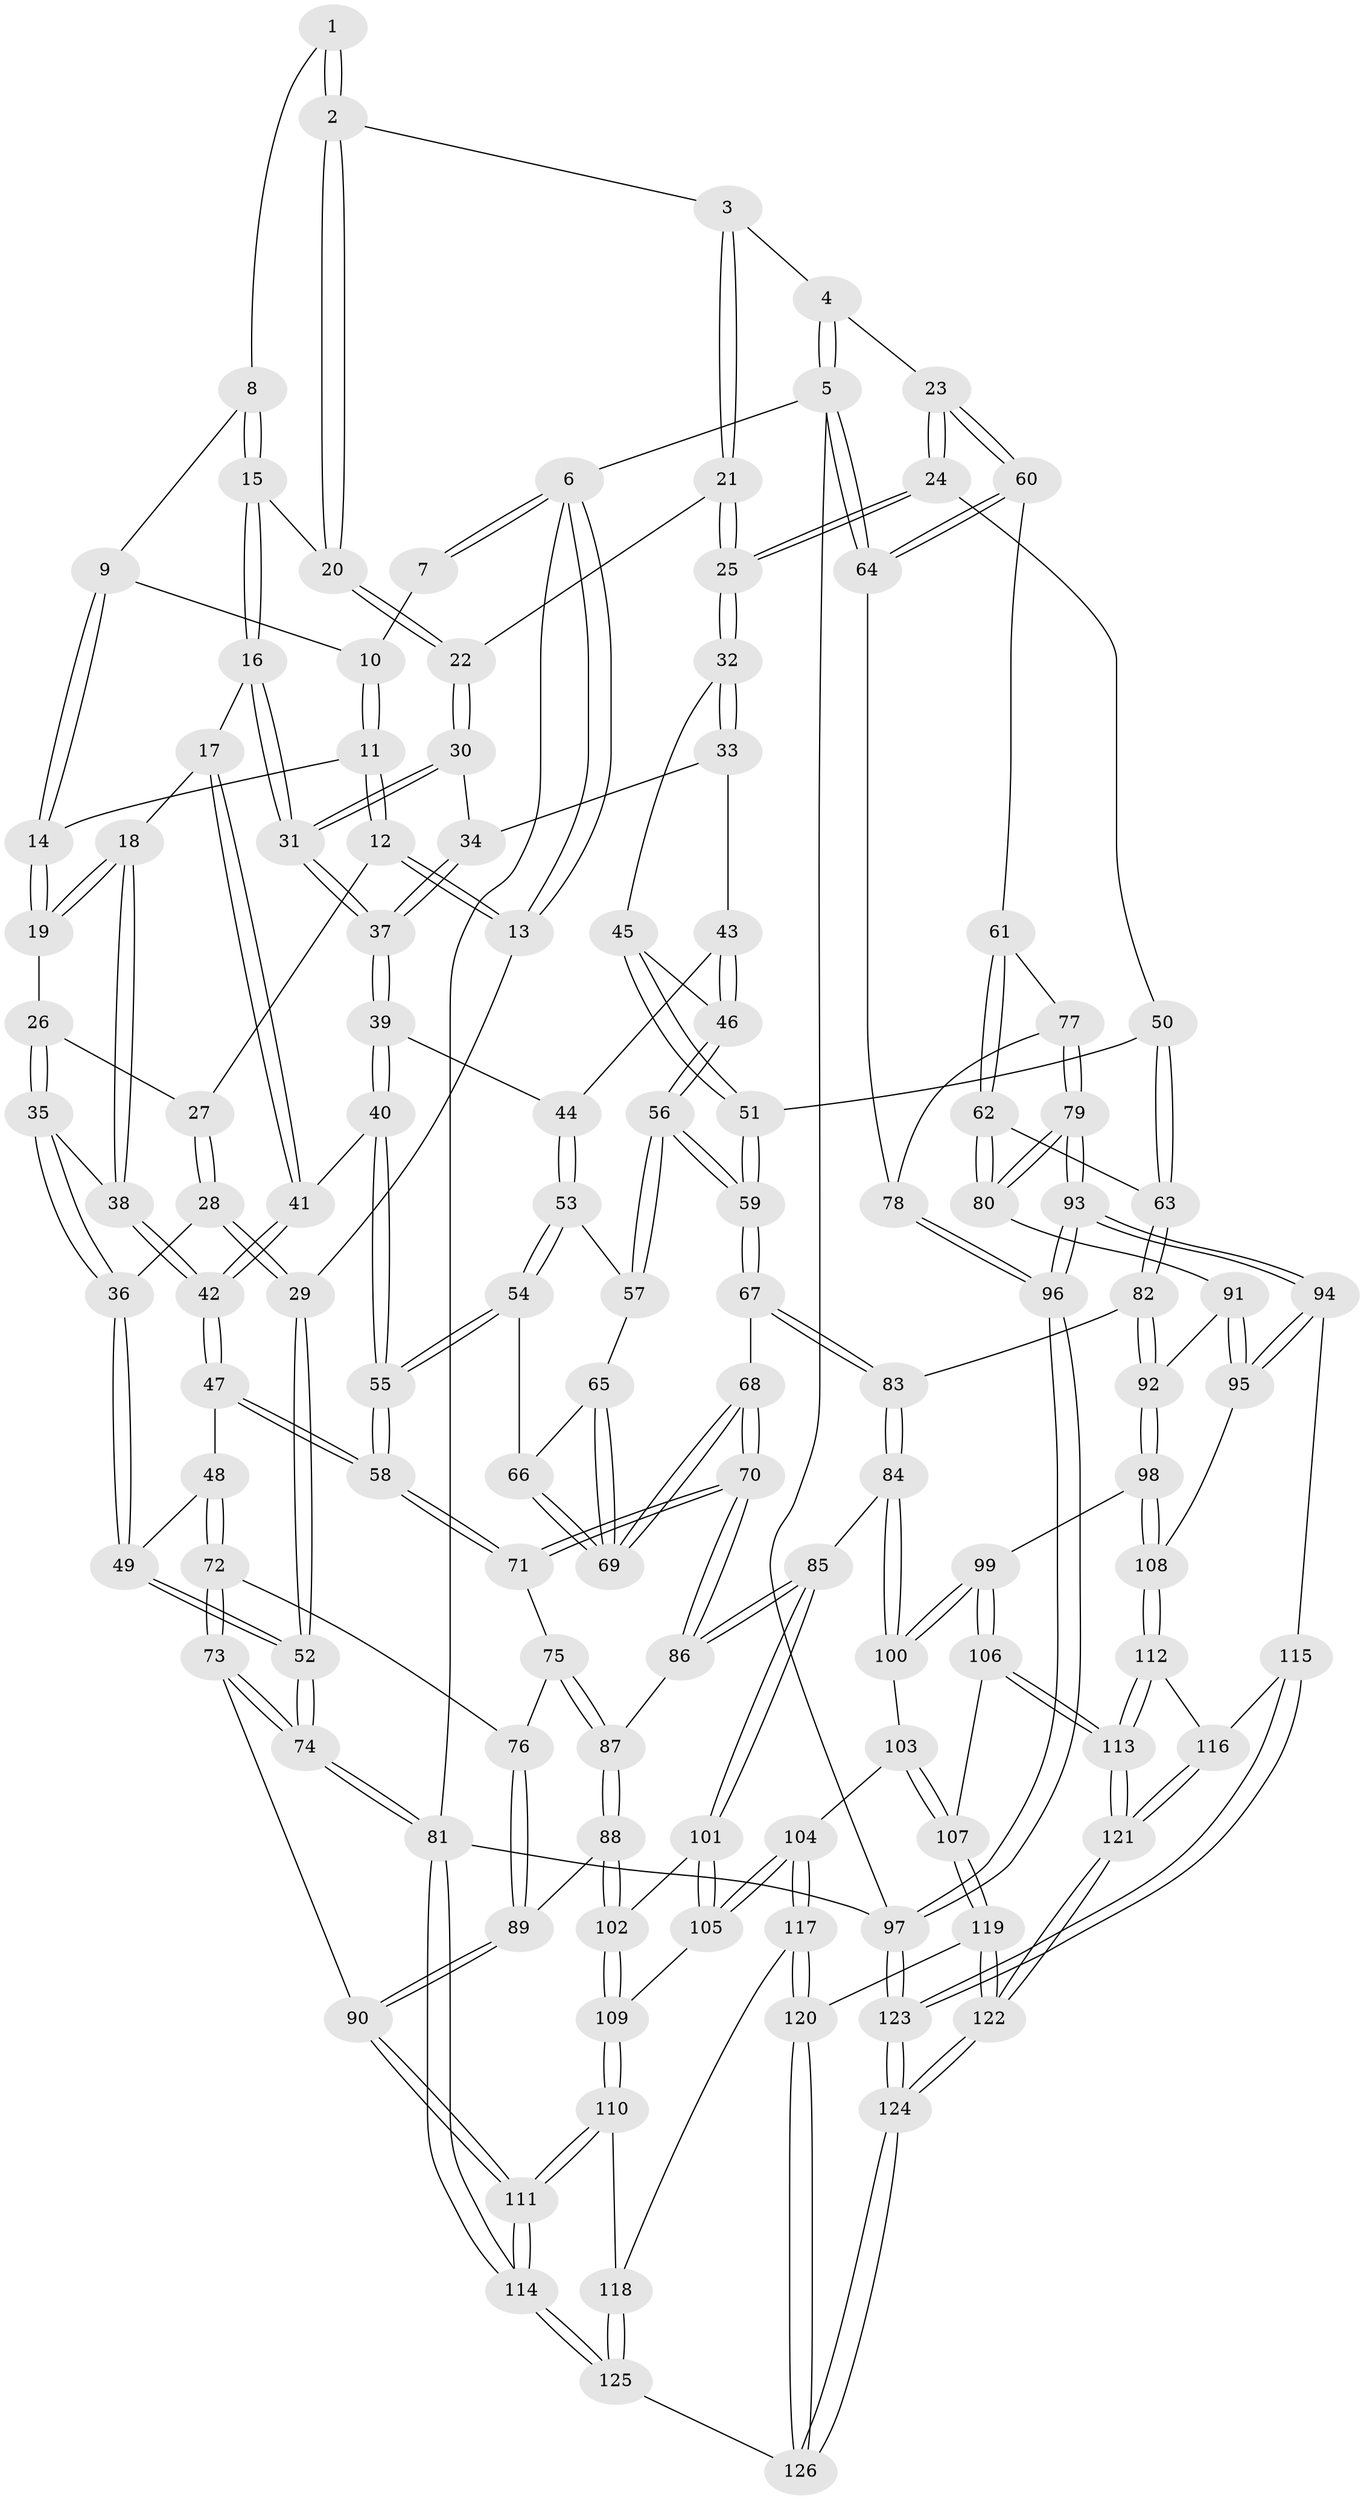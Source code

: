 // coarse degree distribution, {3: 0.06666666666666667, 5: 0.28, 4: 0.5466666666666666, 6: 0.10666666666666667}
// Generated by graph-tools (version 1.1) at 2025/42/03/06/25 10:42:31]
// undirected, 126 vertices, 312 edges
graph export_dot {
graph [start="1"]
  node [color=gray90,style=filled];
  1 [pos="+0.34932677802348533+0"];
  2 [pos="+0.5329056938131141+0"];
  3 [pos="+0.5562332568738604+0"];
  4 [pos="+0.8426163727987326+0"];
  5 [pos="+1+0"];
  6 [pos="+0+0"];
  7 [pos="+0.1220253769034378+0"];
  8 [pos="+0.27455881908627056+0.04516819720313774"];
  9 [pos="+0.24605199950275905+0.049271597041060766"];
  10 [pos="+0.13942078687010273+0"];
  11 [pos="+0.11671334646897719+0.05312092067791391"];
  12 [pos="+0.09191378979257595+0.08898714507794421"];
  13 [pos="+0+0.12963894823752756"];
  14 [pos="+0.21487140969238194+0.08059729815342472"];
  15 [pos="+0.34477207759455647+0.11406880806476802"];
  16 [pos="+0.3279530188647614+0.15532438519148714"];
  17 [pos="+0.26700982476301605+0.1979468471399332"];
  18 [pos="+0.2557916125740954+0.19872840895962202"];
  19 [pos="+0.22428046596121137+0.18759746245155587"];
  20 [pos="+0.34819404277678184+0.1118033241457496"];
  21 [pos="+0.6061646905476352+0.07217227422946274"];
  22 [pos="+0.5077903295134352+0.14151018511600072"];
  23 [pos="+0.8592261997278339+0.23086509257236892"];
  24 [pos="+0.8283306842752615+0.2344453061657103"];
  25 [pos="+0.7111772340102827+0.1950921643242807"];
  26 [pos="+0.17426538620054693+0.19028534838919264"];
  27 [pos="+0.119875592582898+0.13617744593593378"];
  28 [pos="+0.016353921466461717+0.2504618372994305"];
  29 [pos="+0+0.1624922849670832"];
  30 [pos="+0.4891659820591014+0.17668278747073837"];
  31 [pos="+0.42883740352965816+0.23915676570267302"];
  32 [pos="+0.7098042191320276+0.19628726844011124"];
  33 [pos="+0.5416232541526509+0.2634369294129998"];
  34 [pos="+0.526494504982571+0.25126301530806644"];
  35 [pos="+0.12474734231019967+0.25465937341526507"];
  36 [pos="+0.0876988431742765+0.2857400315508506"];
  37 [pos="+0.42925501012493+0.26310408330759016"];
  38 [pos="+0.22106780761744588+0.310645107563699"];
  39 [pos="+0.42355119590059914+0.3071638776934559"];
  40 [pos="+0.3634410541856783+0.32895029581521845"];
  41 [pos="+0.33958335919999594+0.3195828376795454"];
  42 [pos="+0.22205656428476822+0.36754994199625945"];
  43 [pos="+0.5196283165534781+0.3064950700665299"];
  44 [pos="+0.42684442574044307+0.3094758670378597"];
  45 [pos="+0.6355435103057889+0.29480623117207205"];
  46 [pos="+0.5679531097924072+0.3559690984077211"];
  47 [pos="+0.2029562835224852+0.39631073316295135"];
  48 [pos="+0.16158461515752146+0.40767130438868543"];
  49 [pos="+0.10231491460068315+0.34507908253328134"];
  50 [pos="+0.7918246863655812+0.3040482951727892"];
  51 [pos="+0.6511496473877456+0.46589522719452386"];
  52 [pos="+0+0.49560611213658684"];
  53 [pos="+0.45583253638382004+0.36675965032156044"];
  54 [pos="+0.42825430058934455+0.4488908682350432"];
  55 [pos="+0.34538840514127767+0.49027106629678063"];
  56 [pos="+0.5601704838931076+0.40645888266022767"];
  57 [pos="+0.5440255088153678+0.41001666256714503"];
  58 [pos="+0.34347924603819574+0.49304510076039104"];
  59 [pos="+0.6448980379007234+0.4754690313727465"];
  60 [pos="+0.8861458500811319+0.23825407062198203"];
  61 [pos="+0.9083681554532084+0.4329336390498885"];
  62 [pos="+0.8669040275535098+0.573448705204511"];
  63 [pos="+0.7784127998317113+0.5723694076364744"];
  64 [pos="+1+0.17810763724098663"];
  65 [pos="+0.5257957642121949+0.42822935987915683"];
  66 [pos="+0.45000838923792397+0.4528305801494109"];
  67 [pos="+0.6459845139415333+0.48235332201303455"];
  68 [pos="+0.5025590226257817+0.5178003489098378"];
  69 [pos="+0.5016192565678773+0.5119894860855568"];
  70 [pos="+0.47773208509455944+0.5719360786628442"];
  71 [pos="+0.34341788913642934+0.5087838025927823"];
  72 [pos="+0.11031290692776048+0.5227166044441375"];
  73 [pos="+0+0.6371424661339465"];
  74 [pos="+0+0.6397532335901871"];
  75 [pos="+0.33662910933783496+0.5192664772971343"];
  76 [pos="+0.2560349839749517+0.5545262071505053"];
  77 [pos="+0.9873451793442511+0.46349431069639135"];
  78 [pos="+1+0.48292407566612955"];
  79 [pos="+0.9726601482735849+0.6158092427288651"];
  80 [pos="+0.8767375580428381+0.5812705818671869"];
  81 [pos="+0+1"];
  82 [pos="+0.7480658775746433+0.5804109725701229"];
  83 [pos="+0.6909349683418078+0.5856714380110547"];
  84 [pos="+0.6296475867893062+0.664049272502606"];
  85 [pos="+0.579995840762006+0.6694559652654226"];
  86 [pos="+0.5032374934524977+0.6221042472769719"];
  87 [pos="+0.3497517539367445+0.6873688430119627"];
  88 [pos="+0.3290555089239323+0.7271760367977987"];
  89 [pos="+0.21840854164177936+0.7138925311410507"];
  90 [pos="+0.14141342276102548+0.7321946688497628"];
  91 [pos="+0.8703249687457035+0.6198342343451643"];
  92 [pos="+0.8195845238115798+0.7662435742934736"];
  93 [pos="+1+0.7357845061217699"];
  94 [pos="+1+0.7607938991661451"];
  95 [pos="+0.8921753124587497+0.789350457596809"];
  96 [pos="+1+0.7359899777858615"];
  97 [pos="+1+1"];
  98 [pos="+0.8195076302728969+0.7705876290372639"];
  99 [pos="+0.7348737908588363+0.7809224481043999"];
  100 [pos="+0.6336491211008801+0.6721411544332722"];
  101 [pos="+0.5350022486534208+0.7263822980634651"];
  102 [pos="+0.34029517882801374+0.7447468826796219"];
  103 [pos="+0.6234084688895712+0.7813048290173212"];
  104 [pos="+0.5237238575247904+0.8585014010435353"];
  105 [pos="+0.5043154213329532+0.8214435633120671"];
  106 [pos="+0.7180130527642351+0.8713779845696898"];
  107 [pos="+0.6267360494992482+0.8900794505843747"];
  108 [pos="+0.8647513550750799+0.7978292437125523"];
  109 [pos="+0.3619489719782396+0.819650196912048"];
  110 [pos="+0.3474284969446319+0.8733325835130294"];
  111 [pos="+0.17905587971960418+0.9537825825296624"];
  112 [pos="+0.863569490383611+0.8030903787268797"];
  113 [pos="+0.7784654628985858+0.9296030175893761"];
  114 [pos="+0+1"];
  115 [pos="+0.9289549682072963+0.9307453229869218"];
  116 [pos="+0.8994174599894126+0.9194547999443948"];
  117 [pos="+0.5316493080598965+0.877398902019394"];
  118 [pos="+0.4022626055521686+0.9391765975068261"];
  119 [pos="+0.5929995074231302+0.9171573367221263"];
  120 [pos="+0.5832522236396576+0.9206703210173997"];
  121 [pos="+0.7837314924175236+0.9444186414865022"];
  122 [pos="+0.7713949881046867+1"];
  123 [pos="+0.9495829389897348+1"];
  124 [pos="+0.8066763974944348+1"];
  125 [pos="+0.4620797987882466+1"];
  126 [pos="+0.48648032404249886+1"];
  1 -- 2;
  1 -- 2;
  1 -- 8;
  2 -- 3;
  2 -- 20;
  2 -- 20;
  3 -- 4;
  3 -- 21;
  3 -- 21;
  4 -- 5;
  4 -- 5;
  4 -- 23;
  5 -- 6;
  5 -- 64;
  5 -- 64;
  5 -- 97;
  6 -- 7;
  6 -- 7;
  6 -- 13;
  6 -- 13;
  6 -- 81;
  7 -- 10;
  8 -- 9;
  8 -- 15;
  8 -- 15;
  9 -- 10;
  9 -- 14;
  9 -- 14;
  10 -- 11;
  10 -- 11;
  11 -- 12;
  11 -- 12;
  11 -- 14;
  12 -- 13;
  12 -- 13;
  12 -- 27;
  13 -- 29;
  14 -- 19;
  14 -- 19;
  15 -- 16;
  15 -- 16;
  15 -- 20;
  16 -- 17;
  16 -- 31;
  16 -- 31;
  17 -- 18;
  17 -- 41;
  17 -- 41;
  18 -- 19;
  18 -- 19;
  18 -- 38;
  18 -- 38;
  19 -- 26;
  20 -- 22;
  20 -- 22;
  21 -- 22;
  21 -- 25;
  21 -- 25;
  22 -- 30;
  22 -- 30;
  23 -- 24;
  23 -- 24;
  23 -- 60;
  23 -- 60;
  24 -- 25;
  24 -- 25;
  24 -- 50;
  25 -- 32;
  25 -- 32;
  26 -- 27;
  26 -- 35;
  26 -- 35;
  27 -- 28;
  27 -- 28;
  28 -- 29;
  28 -- 29;
  28 -- 36;
  29 -- 52;
  29 -- 52;
  30 -- 31;
  30 -- 31;
  30 -- 34;
  31 -- 37;
  31 -- 37;
  32 -- 33;
  32 -- 33;
  32 -- 45;
  33 -- 34;
  33 -- 43;
  34 -- 37;
  34 -- 37;
  35 -- 36;
  35 -- 36;
  35 -- 38;
  36 -- 49;
  36 -- 49;
  37 -- 39;
  37 -- 39;
  38 -- 42;
  38 -- 42;
  39 -- 40;
  39 -- 40;
  39 -- 44;
  40 -- 41;
  40 -- 55;
  40 -- 55;
  41 -- 42;
  41 -- 42;
  42 -- 47;
  42 -- 47;
  43 -- 44;
  43 -- 46;
  43 -- 46;
  44 -- 53;
  44 -- 53;
  45 -- 46;
  45 -- 51;
  45 -- 51;
  46 -- 56;
  46 -- 56;
  47 -- 48;
  47 -- 58;
  47 -- 58;
  48 -- 49;
  48 -- 72;
  48 -- 72;
  49 -- 52;
  49 -- 52;
  50 -- 51;
  50 -- 63;
  50 -- 63;
  51 -- 59;
  51 -- 59;
  52 -- 74;
  52 -- 74;
  53 -- 54;
  53 -- 54;
  53 -- 57;
  54 -- 55;
  54 -- 55;
  54 -- 66;
  55 -- 58;
  55 -- 58;
  56 -- 57;
  56 -- 57;
  56 -- 59;
  56 -- 59;
  57 -- 65;
  58 -- 71;
  58 -- 71;
  59 -- 67;
  59 -- 67;
  60 -- 61;
  60 -- 64;
  60 -- 64;
  61 -- 62;
  61 -- 62;
  61 -- 77;
  62 -- 63;
  62 -- 80;
  62 -- 80;
  63 -- 82;
  63 -- 82;
  64 -- 78;
  65 -- 66;
  65 -- 69;
  65 -- 69;
  66 -- 69;
  66 -- 69;
  67 -- 68;
  67 -- 83;
  67 -- 83;
  68 -- 69;
  68 -- 69;
  68 -- 70;
  68 -- 70;
  70 -- 71;
  70 -- 71;
  70 -- 86;
  70 -- 86;
  71 -- 75;
  72 -- 73;
  72 -- 73;
  72 -- 76;
  73 -- 74;
  73 -- 74;
  73 -- 90;
  74 -- 81;
  74 -- 81;
  75 -- 76;
  75 -- 87;
  75 -- 87;
  76 -- 89;
  76 -- 89;
  77 -- 78;
  77 -- 79;
  77 -- 79;
  78 -- 96;
  78 -- 96;
  79 -- 80;
  79 -- 80;
  79 -- 93;
  79 -- 93;
  80 -- 91;
  81 -- 114;
  81 -- 114;
  81 -- 97;
  82 -- 83;
  82 -- 92;
  82 -- 92;
  83 -- 84;
  83 -- 84;
  84 -- 85;
  84 -- 100;
  84 -- 100;
  85 -- 86;
  85 -- 86;
  85 -- 101;
  85 -- 101;
  86 -- 87;
  87 -- 88;
  87 -- 88;
  88 -- 89;
  88 -- 102;
  88 -- 102;
  89 -- 90;
  89 -- 90;
  90 -- 111;
  90 -- 111;
  91 -- 92;
  91 -- 95;
  91 -- 95;
  92 -- 98;
  92 -- 98;
  93 -- 94;
  93 -- 94;
  93 -- 96;
  93 -- 96;
  94 -- 95;
  94 -- 95;
  94 -- 115;
  95 -- 108;
  96 -- 97;
  96 -- 97;
  97 -- 123;
  97 -- 123;
  98 -- 99;
  98 -- 108;
  98 -- 108;
  99 -- 100;
  99 -- 100;
  99 -- 106;
  99 -- 106;
  100 -- 103;
  101 -- 102;
  101 -- 105;
  101 -- 105;
  102 -- 109;
  102 -- 109;
  103 -- 104;
  103 -- 107;
  103 -- 107;
  104 -- 105;
  104 -- 105;
  104 -- 117;
  104 -- 117;
  105 -- 109;
  106 -- 107;
  106 -- 113;
  106 -- 113;
  107 -- 119;
  107 -- 119;
  108 -- 112;
  108 -- 112;
  109 -- 110;
  109 -- 110;
  110 -- 111;
  110 -- 111;
  110 -- 118;
  111 -- 114;
  111 -- 114;
  112 -- 113;
  112 -- 113;
  112 -- 116;
  113 -- 121;
  113 -- 121;
  114 -- 125;
  114 -- 125;
  115 -- 116;
  115 -- 123;
  115 -- 123;
  116 -- 121;
  116 -- 121;
  117 -- 118;
  117 -- 120;
  117 -- 120;
  118 -- 125;
  118 -- 125;
  119 -- 120;
  119 -- 122;
  119 -- 122;
  120 -- 126;
  120 -- 126;
  121 -- 122;
  121 -- 122;
  122 -- 124;
  122 -- 124;
  123 -- 124;
  123 -- 124;
  124 -- 126;
  124 -- 126;
  125 -- 126;
}
